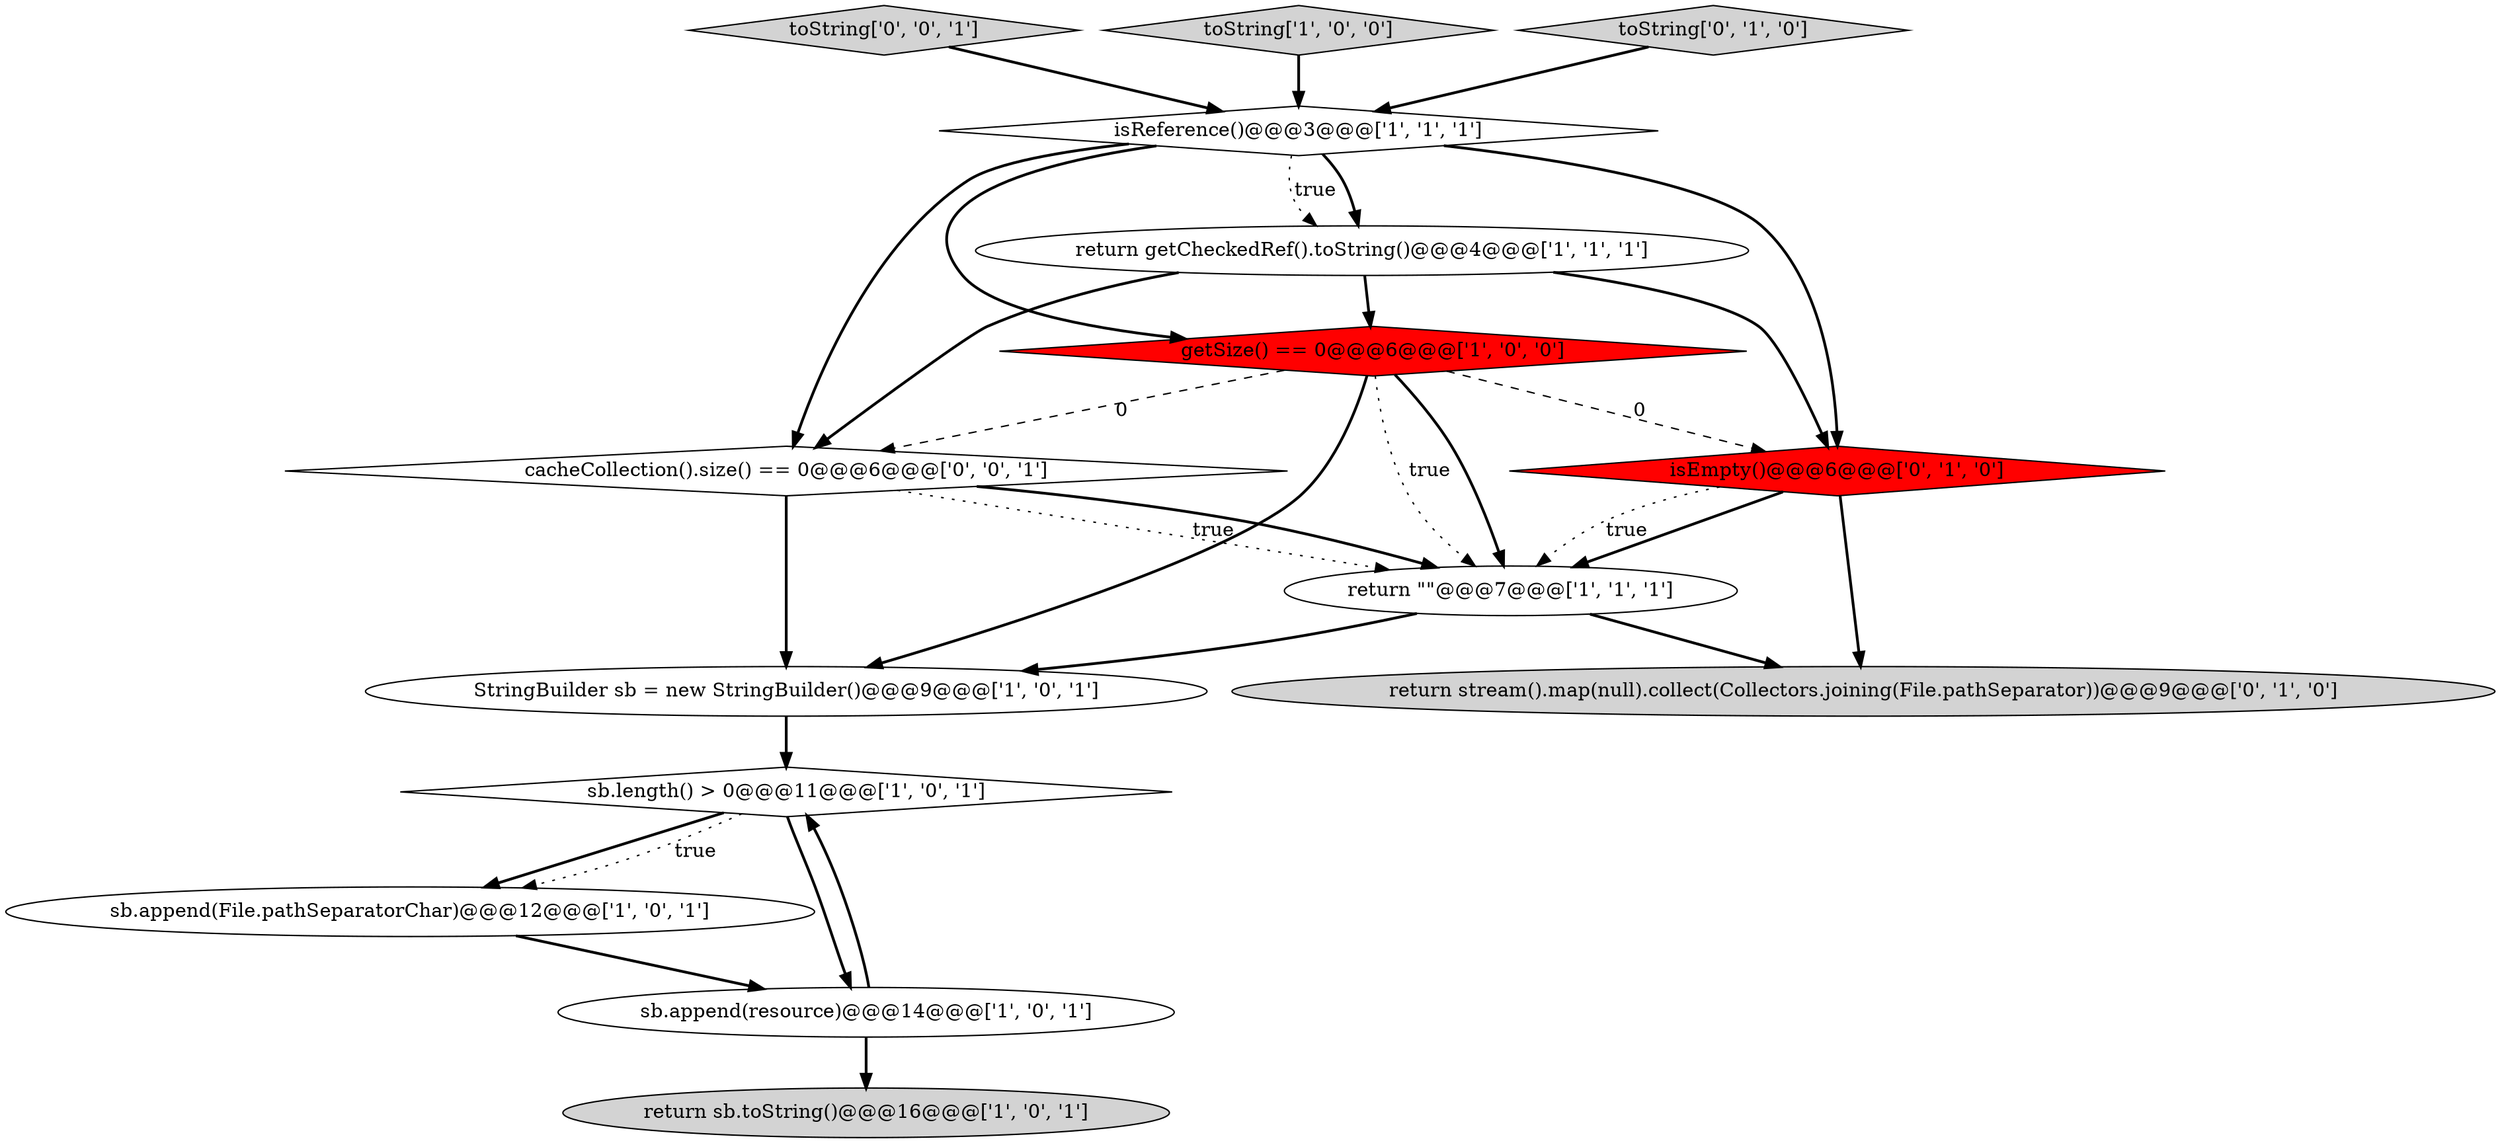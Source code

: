 digraph {
14 [style = filled, label = "toString['0', '0', '1']", fillcolor = lightgray, shape = diamond image = "AAA0AAABBB3BBB"];
13 [style = filled, label = "cacheCollection().size() == 0@@@6@@@['0', '0', '1']", fillcolor = white, shape = diamond image = "AAA0AAABBB3BBB"];
1 [style = filled, label = "isReference()@@@3@@@['1', '1', '1']", fillcolor = white, shape = diamond image = "AAA0AAABBB1BBB"];
5 [style = filled, label = "return \"\"@@@7@@@['1', '1', '1']", fillcolor = white, shape = ellipse image = "AAA0AAABBB1BBB"];
8 [style = filled, label = "StringBuilder sb = new StringBuilder()@@@9@@@['1', '0', '1']", fillcolor = white, shape = ellipse image = "AAA0AAABBB1BBB"];
6 [style = filled, label = "sb.append(File.pathSeparatorChar)@@@12@@@['1', '0', '1']", fillcolor = white, shape = ellipse image = "AAA0AAABBB1BBB"];
7 [style = filled, label = "toString['1', '0', '0']", fillcolor = lightgray, shape = diamond image = "AAA0AAABBB1BBB"];
9 [style = filled, label = "sb.append(resource)@@@14@@@['1', '0', '1']", fillcolor = white, shape = ellipse image = "AAA0AAABBB1BBB"];
12 [style = filled, label = "isEmpty()@@@6@@@['0', '1', '0']", fillcolor = red, shape = diamond image = "AAA1AAABBB2BBB"];
11 [style = filled, label = "return stream().map(null).collect(Collectors.joining(File.pathSeparator))@@@9@@@['0', '1', '0']", fillcolor = lightgray, shape = ellipse image = "AAA0AAABBB2BBB"];
0 [style = filled, label = "sb.length() > 0@@@11@@@['1', '0', '1']", fillcolor = white, shape = diamond image = "AAA0AAABBB1BBB"];
4 [style = filled, label = "getSize() == 0@@@6@@@['1', '0', '0']", fillcolor = red, shape = diamond image = "AAA1AAABBB1BBB"];
3 [style = filled, label = "return sb.toString()@@@16@@@['1', '0', '1']", fillcolor = lightgray, shape = ellipse image = "AAA0AAABBB1BBB"];
2 [style = filled, label = "return getCheckedRef().toString()@@@4@@@['1', '1', '1']", fillcolor = white, shape = ellipse image = "AAA0AAABBB1BBB"];
10 [style = filled, label = "toString['0', '1', '0']", fillcolor = lightgray, shape = diamond image = "AAA0AAABBB2BBB"];
4->5 [style = dotted, label="true"];
5->8 [style = bold, label=""];
1->4 [style = bold, label=""];
0->9 [style = bold, label=""];
7->1 [style = bold, label=""];
9->0 [style = bold, label=""];
12->5 [style = bold, label=""];
0->6 [style = bold, label=""];
12->11 [style = bold, label=""];
13->5 [style = dotted, label="true"];
0->6 [style = dotted, label="true"];
2->4 [style = bold, label=""];
1->13 [style = bold, label=""];
2->12 [style = bold, label=""];
14->1 [style = bold, label=""];
4->12 [style = dashed, label="0"];
2->13 [style = bold, label=""];
8->0 [style = bold, label=""];
12->5 [style = dotted, label="true"];
1->12 [style = bold, label=""];
13->5 [style = bold, label=""];
9->3 [style = bold, label=""];
4->8 [style = bold, label=""];
1->2 [style = bold, label=""];
5->11 [style = bold, label=""];
6->9 [style = bold, label=""];
1->2 [style = dotted, label="true"];
13->8 [style = bold, label=""];
10->1 [style = bold, label=""];
4->13 [style = dashed, label="0"];
4->5 [style = bold, label=""];
}
